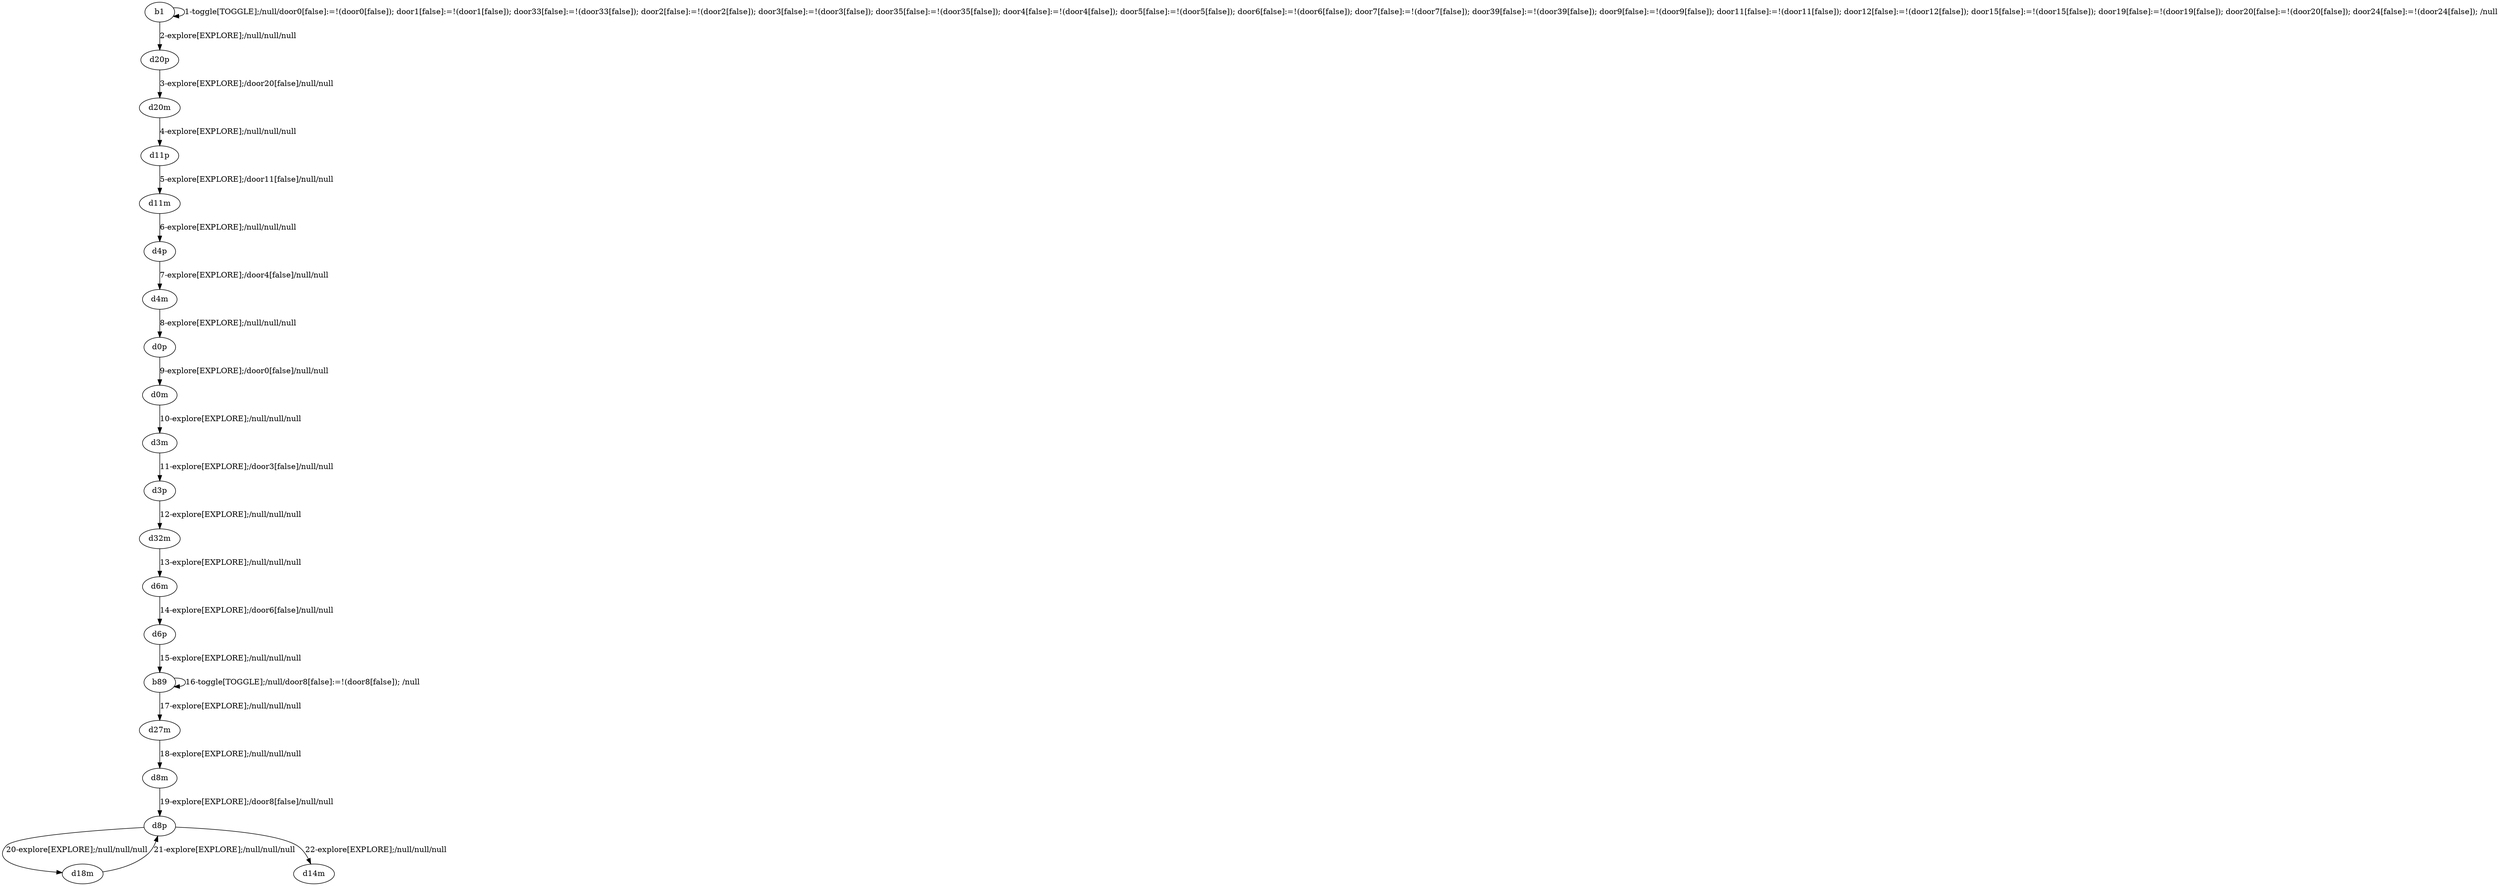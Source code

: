 # Total number of goals covered by this test: 1
# d18m --> d8p

digraph g {
"b1" -> "b1" [label = "1-toggle[TOGGLE];/null/door0[false]:=!(door0[false]); door1[false]:=!(door1[false]); door33[false]:=!(door33[false]); door2[false]:=!(door2[false]); door3[false]:=!(door3[false]); door35[false]:=!(door35[false]); door4[false]:=!(door4[false]); door5[false]:=!(door5[false]); door6[false]:=!(door6[false]); door7[false]:=!(door7[false]); door39[false]:=!(door39[false]); door9[false]:=!(door9[false]); door11[false]:=!(door11[false]); door12[false]:=!(door12[false]); door15[false]:=!(door15[false]); door19[false]:=!(door19[false]); door20[false]:=!(door20[false]); door24[false]:=!(door24[false]); /null"];
"b1" -> "d20p" [label = "2-explore[EXPLORE];/null/null/null"];
"d20p" -> "d20m" [label = "3-explore[EXPLORE];/door20[false]/null/null"];
"d20m" -> "d11p" [label = "4-explore[EXPLORE];/null/null/null"];
"d11p" -> "d11m" [label = "5-explore[EXPLORE];/door11[false]/null/null"];
"d11m" -> "d4p" [label = "6-explore[EXPLORE];/null/null/null"];
"d4p" -> "d4m" [label = "7-explore[EXPLORE];/door4[false]/null/null"];
"d4m" -> "d0p" [label = "8-explore[EXPLORE];/null/null/null"];
"d0p" -> "d0m" [label = "9-explore[EXPLORE];/door0[false]/null/null"];
"d0m" -> "d3m" [label = "10-explore[EXPLORE];/null/null/null"];
"d3m" -> "d3p" [label = "11-explore[EXPLORE];/door3[false]/null/null"];
"d3p" -> "d32m" [label = "12-explore[EXPLORE];/null/null/null"];
"d32m" -> "d6m" [label = "13-explore[EXPLORE];/null/null/null"];
"d6m" -> "d6p" [label = "14-explore[EXPLORE];/door6[false]/null/null"];
"d6p" -> "b89" [label = "15-explore[EXPLORE];/null/null/null"];
"b89" -> "b89" [label = "16-toggle[TOGGLE];/null/door8[false]:=!(door8[false]); /null"];
"b89" -> "d27m" [label = "17-explore[EXPLORE];/null/null/null"];
"d27m" -> "d8m" [label = "18-explore[EXPLORE];/null/null/null"];
"d8m" -> "d8p" [label = "19-explore[EXPLORE];/door8[false]/null/null"];
"d8p" -> "d18m" [label = "20-explore[EXPLORE];/null/null/null"];
"d18m" -> "d8p" [label = "21-explore[EXPLORE];/null/null/null"];
"d8p" -> "d14m" [label = "22-explore[EXPLORE];/null/null/null"];
}